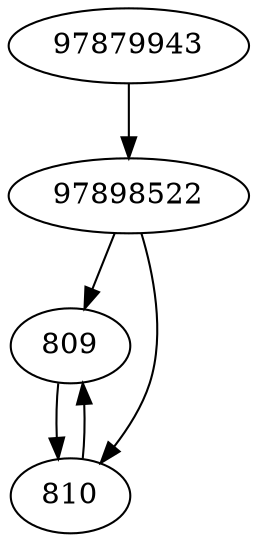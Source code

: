 strict digraph  {
809;
810;
97898522;
97879943;
809 -> 810;
810 -> 809;
97898522 -> 809;
97898522 -> 810;
97879943 -> 97898522;
}
